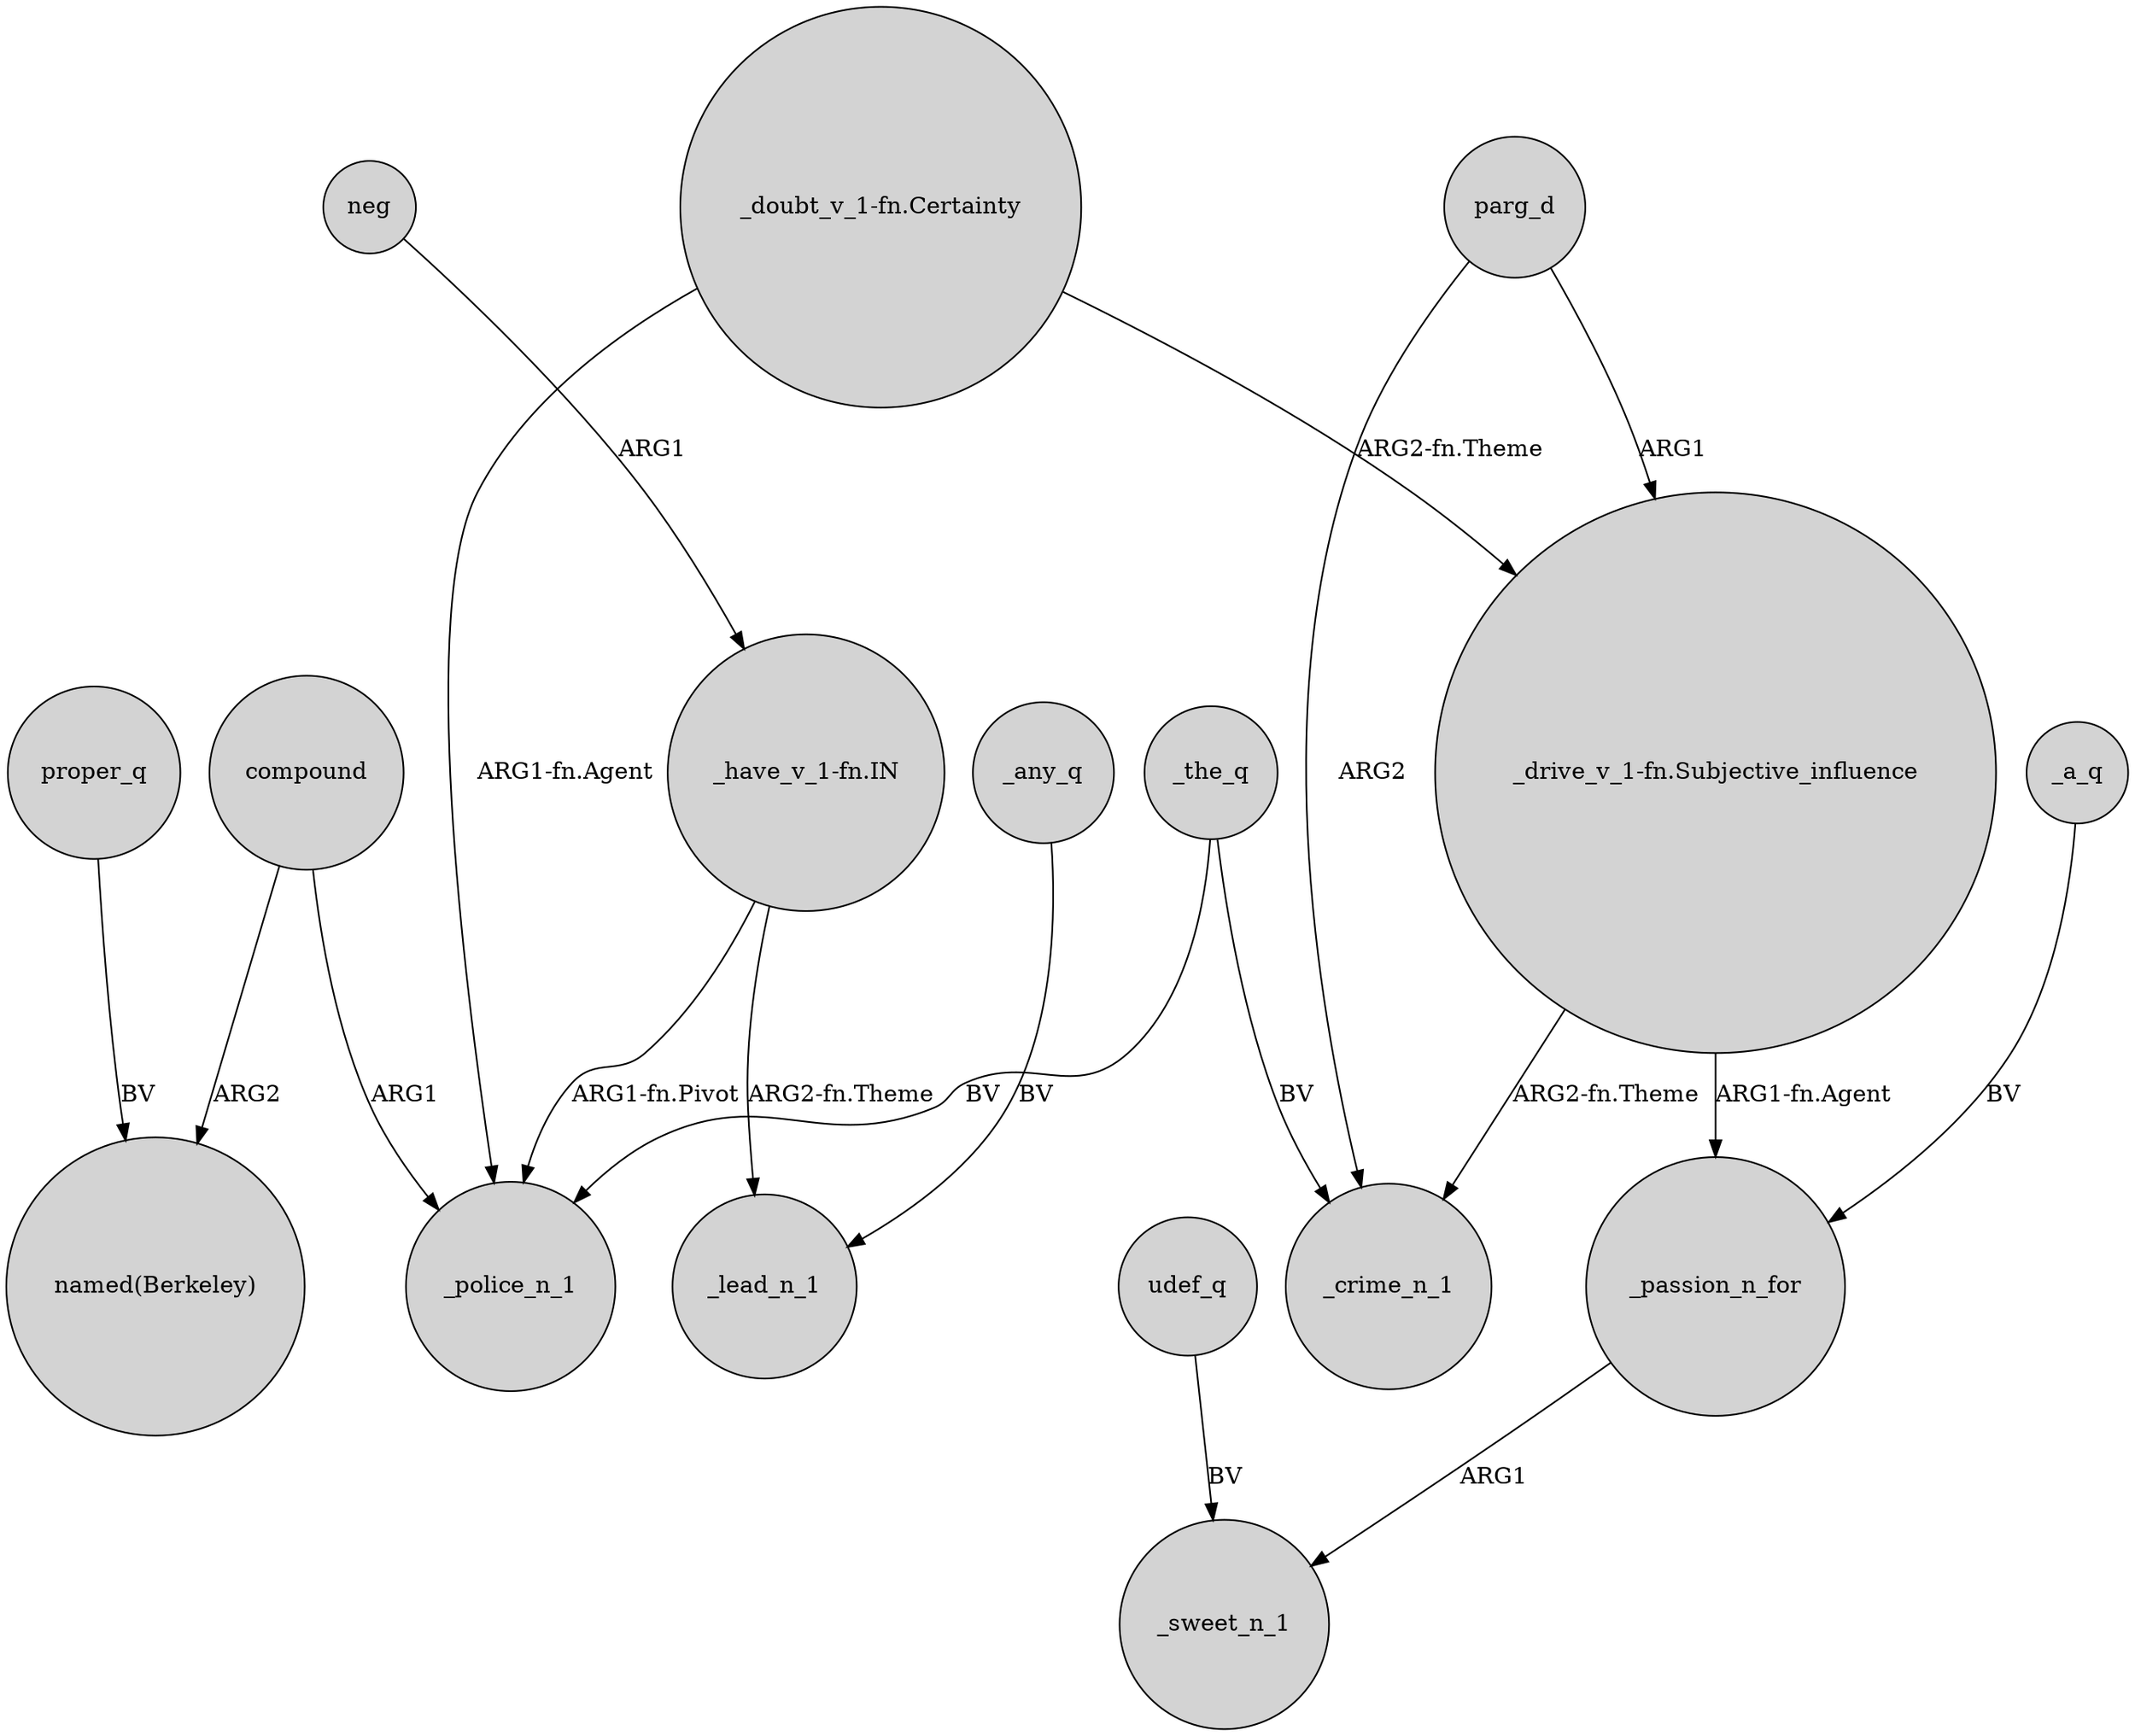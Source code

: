digraph {
	node [shape=circle style=filled]
	compound -> _police_n_1 [label=ARG1]
	"_doubt_v_1-fn.Certainty" -> "_drive_v_1-fn.Subjective_influence" [label="ARG2-fn.Theme"]
	compound -> "named(Berkeley)" [label=ARG2]
	"_drive_v_1-fn.Subjective_influence" -> _crime_n_1 [label="ARG2-fn.Theme"]
	parg_d -> "_drive_v_1-fn.Subjective_influence" [label=ARG1]
	_the_q -> _crime_n_1 [label=BV]
	_passion_n_for -> _sweet_n_1 [label=ARG1]
	parg_d -> _crime_n_1 [label=ARG2]
	udef_q -> _sweet_n_1 [label=BV]
	_the_q -> _police_n_1 [label=BV]
	neg -> "_have_v_1-fn.IN" [label=ARG1]
	"_have_v_1-fn.IN" -> _police_n_1 [label="ARG1-fn.Pivot"]
	"_doubt_v_1-fn.Certainty" -> _police_n_1 [label="ARG1-fn.Agent"]
	"_drive_v_1-fn.Subjective_influence" -> _passion_n_for [label="ARG1-fn.Agent"]
	_a_q -> _passion_n_for [label=BV]
	"_have_v_1-fn.IN" -> _lead_n_1 [label="ARG2-fn.Theme"]
	proper_q -> "named(Berkeley)" [label=BV]
	_any_q -> _lead_n_1 [label=BV]
}
